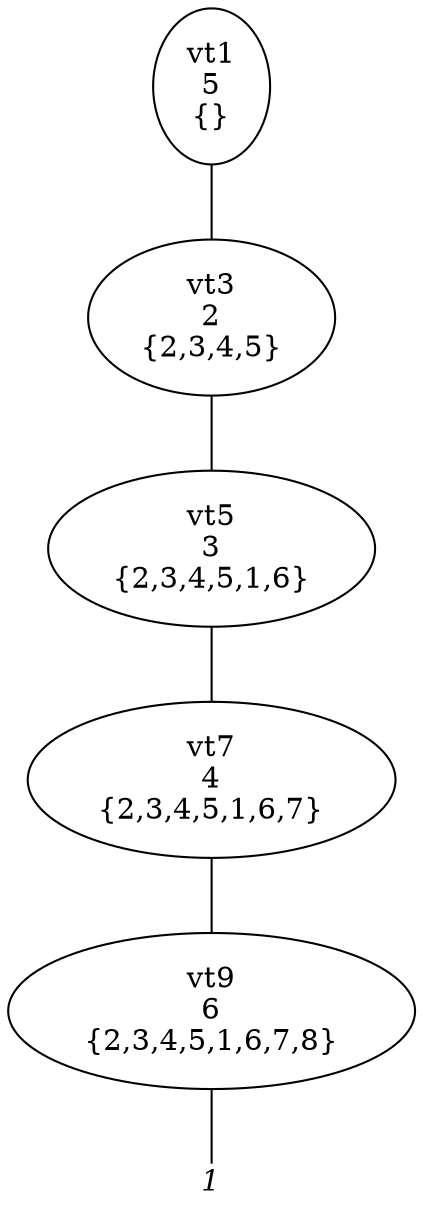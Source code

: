
digraph vtree {

overlap=false

n1 [label="vt1
5
{}",shape="ellipse"]; 
n3 [label="vt3
2
{2,3,4,5}",shape="ellipse"]; 
n5 [label="vt5
3
{2,3,4,5,1,6}",shape="ellipse"]; 
n7 [label="vt7
4
{2,3,4,5,1,6,7}",shape="ellipse"]; 
n9 [label="vt9
6
{2,3,4,5,1,6,7,8}",shape="ellipse"]; 
n10 [label="1",fontname="Times-Italic",fontsize=14,shape=plaintext,fixedsize=true,width=.25,height=.25]; 
n1->n3 [arrowhead=none];
n3->n5 [arrowhead=none];
n5->n7 [arrowhead=none];
n7->n9 [arrowhead=none];
n9->n10 [arrowhead=none];


}
